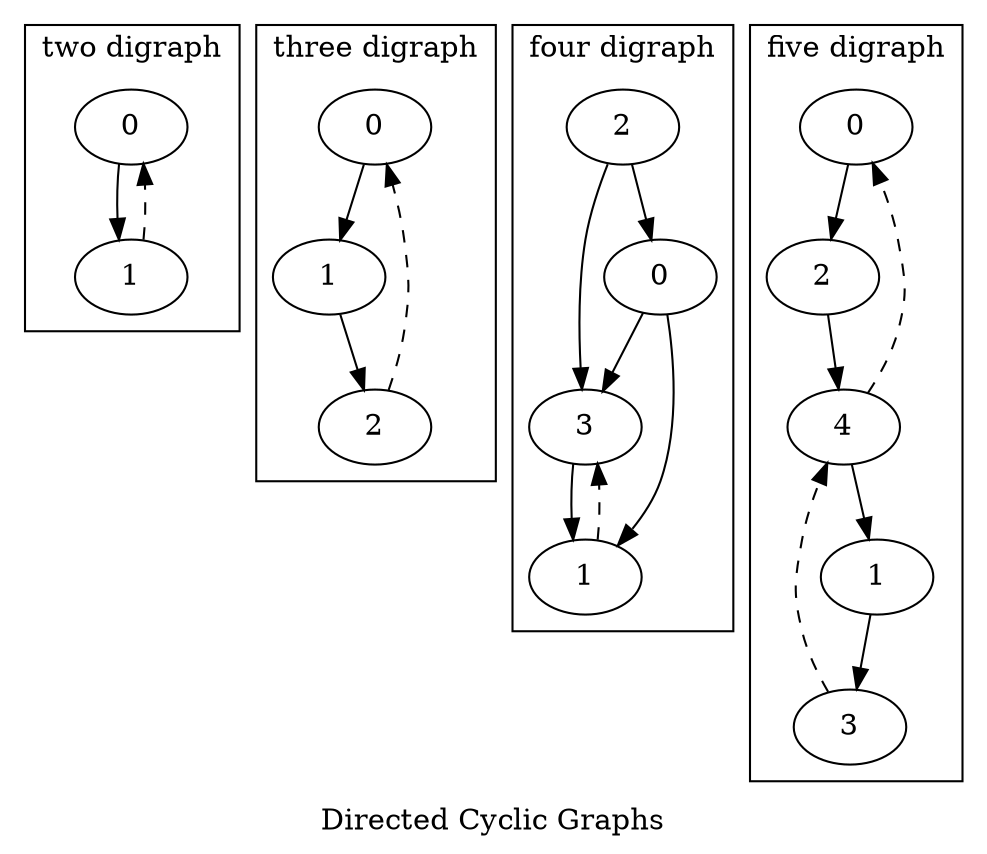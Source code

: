 digraph {
  label="Directed Cyclic Graphs";

  subgraph clusterTwoDigraph {
    label="two digraph";
    n200 [label="0"];
    n201 [label="1"];

    n200 -> n201;
    n201 -> n200 [style=dashed];
  }

  subgraph clusterThreeDigraph {
    label="three digraph";
    n500 [label="0"];
    n501 [label="1"];
    n502 [label="2"];

    n500 -> n501 -> n502;
    n502 -> n500 [style=dashed];
  }

  subgraph clusterFourDigraph {
    label="four digraph";
    n803 [label="3"];
    n802 [label="2"];
    n801 [label="1"];
    n800 [label="0"];

    n800 -> n801;
    n800 -> n803;
    n801 -> n803 [style=dashed];
    n802 -> n800;
    n802 -> n803;
    n803 -> n801;
  }

  subgraph clusterFiveDigraph {
    label="five digraph";
    n900 [label="0"];
    n901 [label="1"];
    n902 [label="2"];
    n903 [label="3"];
    n904 [label="4"];

    n900 -> n902;
    n902 -> n904;
    n904 -> n900 [style=dashed];

    n901 -> n903;
    n903 -> n904 [style=dashed];
    n904 -> n901;
  }

}